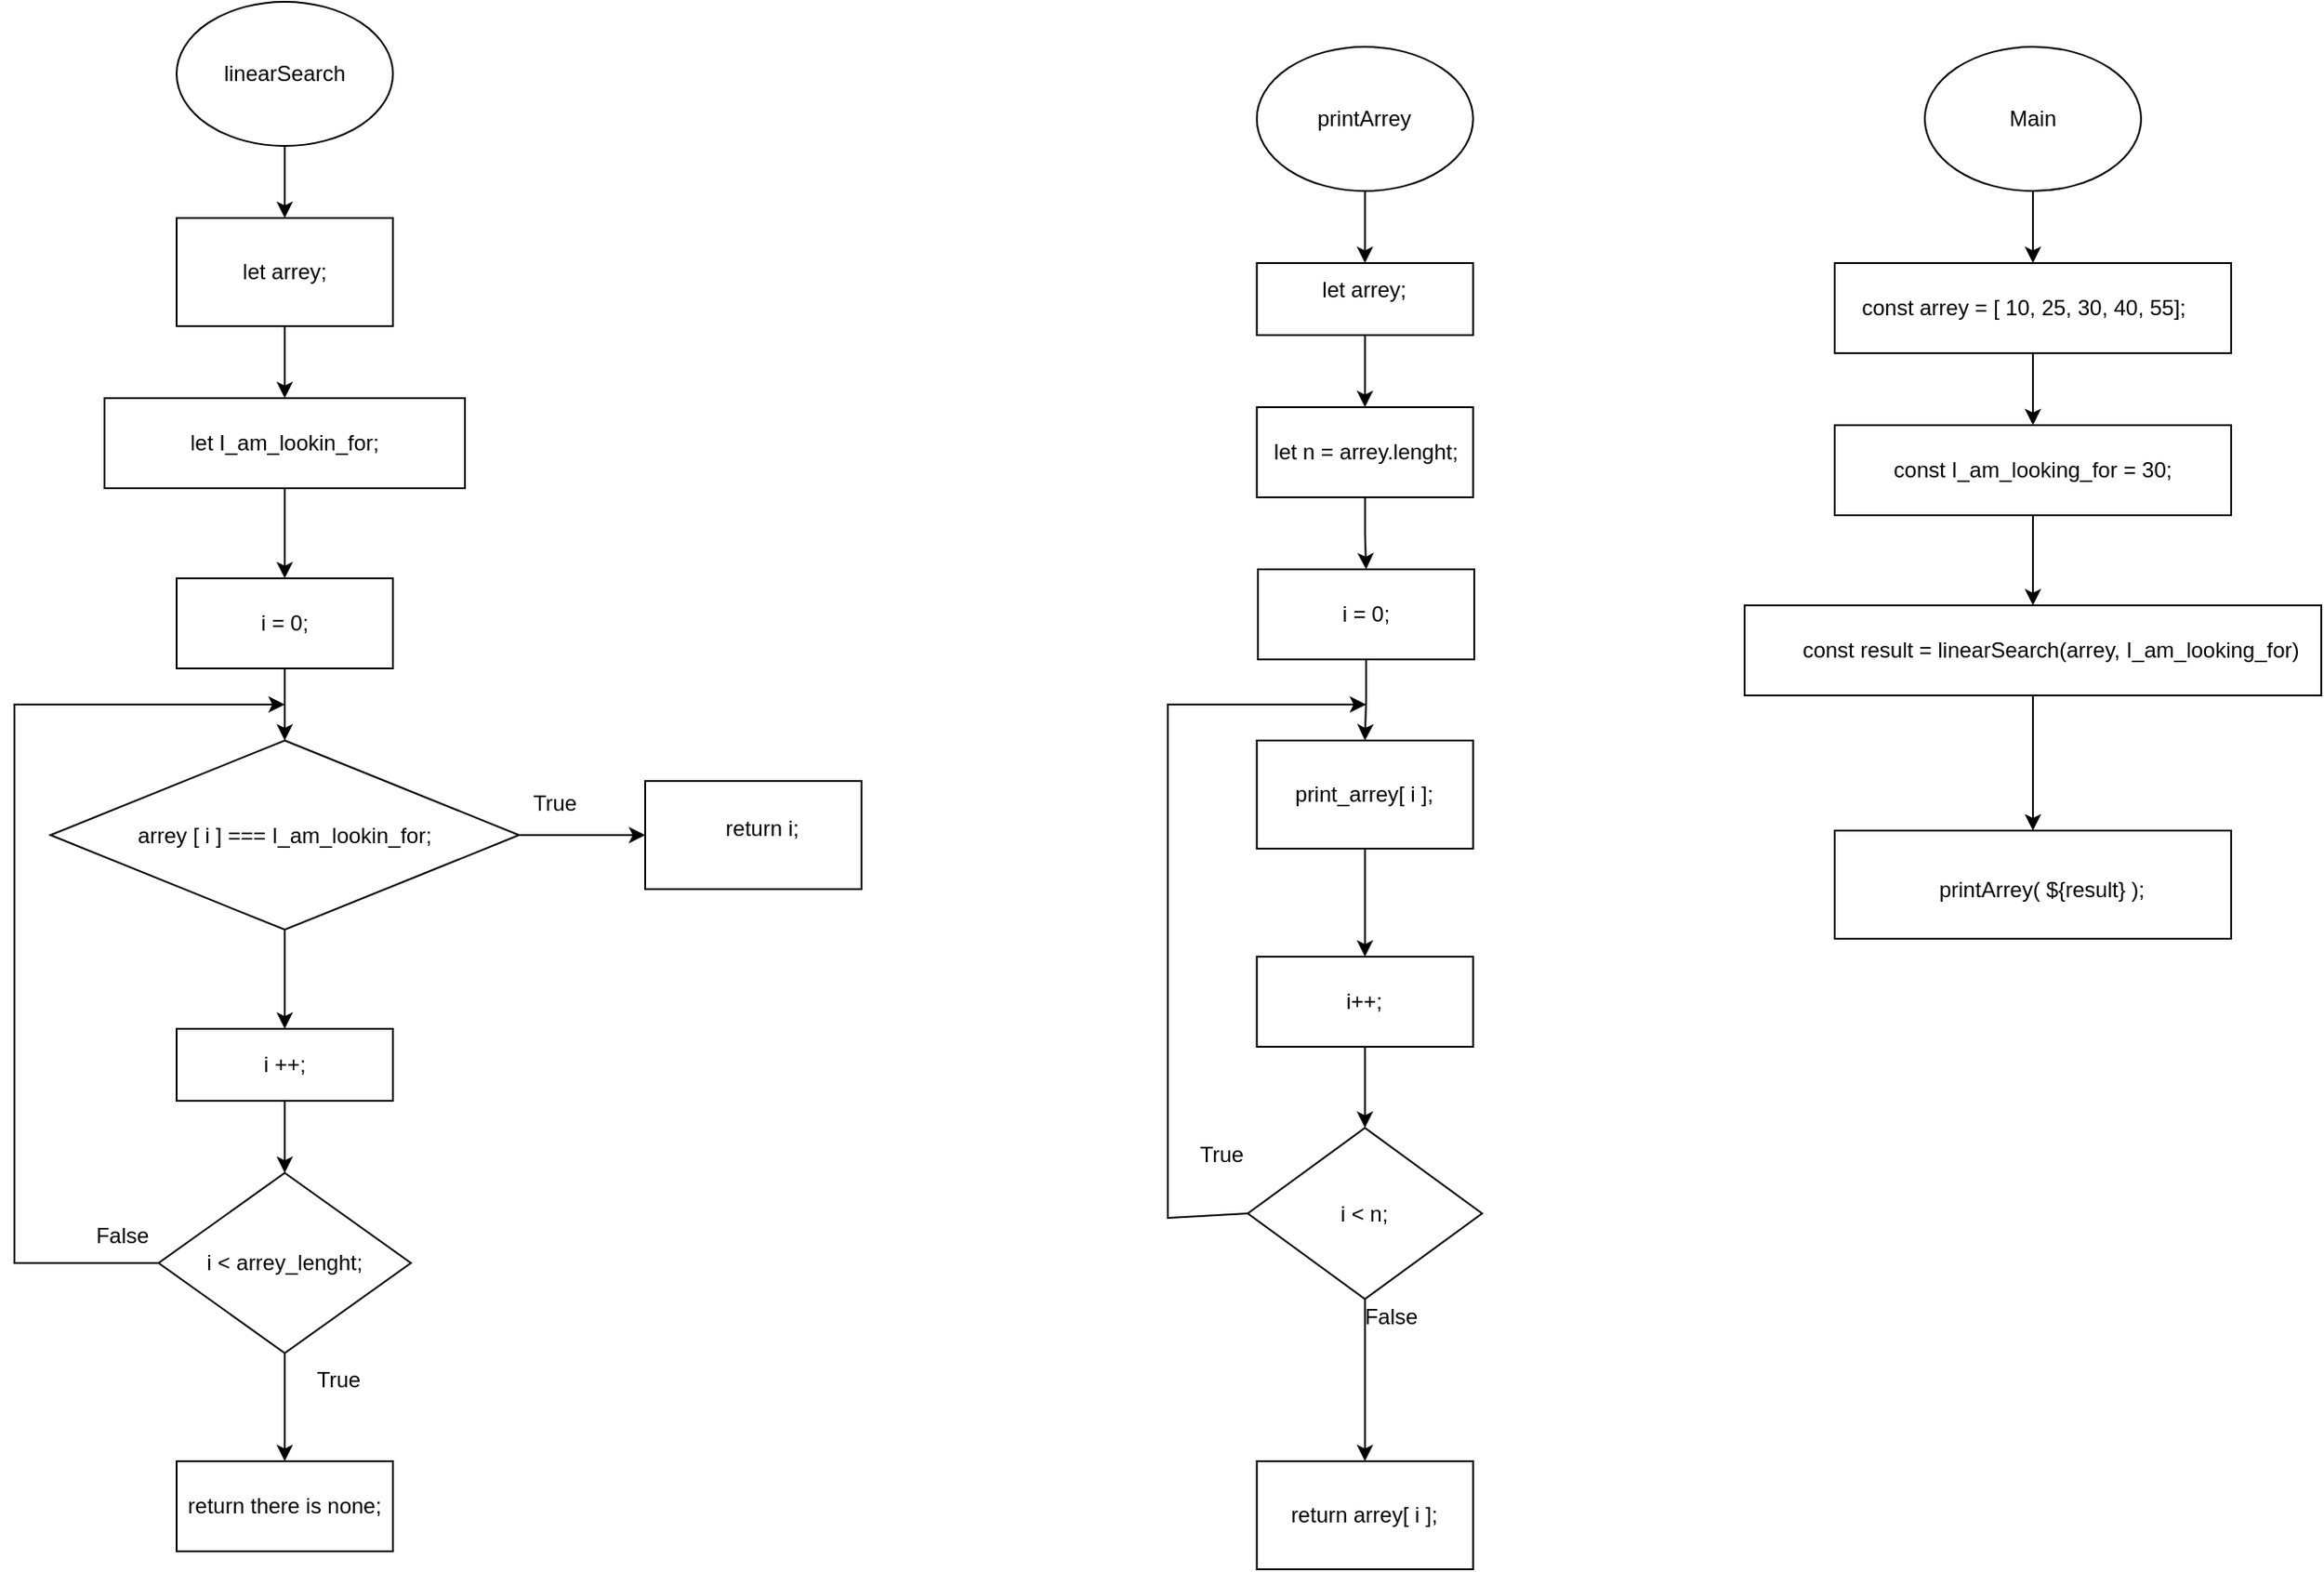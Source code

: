 <mxfile version="24.7.17" pages="3">
  <diagram name="Linear_search" id="tRGjx0zP0mJTRucIkM3l">
    <mxGraphModel dx="1687" dy="993" grid="1" gridSize="10" guides="1" tooltips="1" connect="1" arrows="1" fold="1" page="1" pageScale="1" pageWidth="16000" pageHeight="22000" math="0" shadow="0">
      <root>
        <mxCell id="0" />
        <mxCell id="1" parent="0" />
        <mxCell id="0EGOPJfjjJfU0e7zZBw7-1" value="" style="edgeStyle=orthogonalEdgeStyle;rounded=0;orthogonalLoop=1;jettySize=auto;html=1;" edge="1" parent="1" source="0EGOPJfjjJfU0e7zZBw7-2" target="0EGOPJfjjJfU0e7zZBw7-5">
          <mxGeometry relative="1" as="geometry" />
        </mxCell>
        <mxCell id="0EGOPJfjjJfU0e7zZBw7-2" value="" style="ellipse;whiteSpace=wrap;html=1;" vertex="1" parent="1">
          <mxGeometry x="360" y="170" width="120" height="80" as="geometry" />
        </mxCell>
        <mxCell id="0EGOPJfjjJfU0e7zZBw7-3" value="linearSearch" style="text;html=1;align=center;verticalAlign=middle;whiteSpace=wrap;rounded=0;" vertex="1" parent="1">
          <mxGeometry x="390" y="195" width="60" height="30" as="geometry" />
        </mxCell>
        <mxCell id="0EGOPJfjjJfU0e7zZBw7-4" value="" style="edgeStyle=orthogonalEdgeStyle;rounded=0;orthogonalLoop=1;jettySize=auto;html=1;" edge="1" parent="1" source="0EGOPJfjjJfU0e7zZBw7-5" target="0EGOPJfjjJfU0e7zZBw7-7">
          <mxGeometry relative="1" as="geometry" />
        </mxCell>
        <mxCell id="0EGOPJfjjJfU0e7zZBw7-5" value="" style="whiteSpace=wrap;html=1;" vertex="1" parent="1">
          <mxGeometry x="360" y="290" width="120" height="60" as="geometry" />
        </mxCell>
        <mxCell id="0EGOPJfjjJfU0e7zZBw7-6" value="" style="edgeStyle=orthogonalEdgeStyle;rounded=0;orthogonalLoop=1;jettySize=auto;html=1;" edge="1" parent="1" source="0EGOPJfjjJfU0e7zZBw7-7" target="0EGOPJfjjJfU0e7zZBw7-9">
          <mxGeometry relative="1" as="geometry" />
        </mxCell>
        <mxCell id="0EGOPJfjjJfU0e7zZBw7-7" value="" style="whiteSpace=wrap;html=1;" vertex="1" parent="1">
          <mxGeometry x="320" y="390" width="200" height="50" as="geometry" />
        </mxCell>
        <mxCell id="0EGOPJfjjJfU0e7zZBw7-8" value="" style="edgeStyle=orthogonalEdgeStyle;rounded=0;orthogonalLoop=1;jettySize=auto;html=1;" edge="1" parent="1" source="0EGOPJfjjJfU0e7zZBw7-9" target="0EGOPJfjjJfU0e7zZBw7-15">
          <mxGeometry relative="1" as="geometry" />
        </mxCell>
        <mxCell id="0EGOPJfjjJfU0e7zZBw7-9" value="" style="whiteSpace=wrap;html=1;" vertex="1" parent="1">
          <mxGeometry x="360" y="490" width="120" height="50" as="geometry" />
        </mxCell>
        <mxCell id="0EGOPJfjjJfU0e7zZBw7-10" value="let arrey;" style="text;html=1;align=center;verticalAlign=middle;whiteSpace=wrap;rounded=0;" vertex="1" parent="1">
          <mxGeometry x="390" y="305" width="60" height="30" as="geometry" />
        </mxCell>
        <mxCell id="0EGOPJfjjJfU0e7zZBw7-11" value="let I_am_lookin_for;" style="text;html=1;align=center;verticalAlign=middle;whiteSpace=wrap;rounded=0;" vertex="1" parent="1">
          <mxGeometry x="340" y="400" width="160" height="30" as="geometry" />
        </mxCell>
        <mxCell id="0EGOPJfjjJfU0e7zZBw7-12" value="i = 0;" style="text;html=1;align=center;verticalAlign=middle;whiteSpace=wrap;rounded=0;" vertex="1" parent="1">
          <mxGeometry x="390" y="500" width="60" height="30" as="geometry" />
        </mxCell>
        <mxCell id="0EGOPJfjjJfU0e7zZBw7-13" value="" style="edgeStyle=orthogonalEdgeStyle;rounded=0;orthogonalLoop=1;jettySize=auto;html=1;" edge="1" parent="1" source="0EGOPJfjjJfU0e7zZBw7-15" target="0EGOPJfjjJfU0e7zZBw7-17">
          <mxGeometry relative="1" as="geometry" />
        </mxCell>
        <mxCell id="0EGOPJfjjJfU0e7zZBw7-14" value="" style="edgeStyle=orthogonalEdgeStyle;rounded=0;orthogonalLoop=1;jettySize=auto;html=1;" edge="1" parent="1" source="0EGOPJfjjJfU0e7zZBw7-15" target="0EGOPJfjjJfU0e7zZBw7-21">
          <mxGeometry relative="1" as="geometry" />
        </mxCell>
        <mxCell id="0EGOPJfjjJfU0e7zZBw7-15" value="" style="rhombus;whiteSpace=wrap;html=1;" vertex="1" parent="1">
          <mxGeometry x="290" y="580" width="260" height="105" as="geometry" />
        </mxCell>
        <mxCell id="0EGOPJfjjJfU0e7zZBw7-16" value="arrey [ i ] === I_am_lookin_for;" style="text;html=1;align=center;verticalAlign=middle;whiteSpace=wrap;rounded=0;" vertex="1" parent="1">
          <mxGeometry x="325" y="617.5" width="190" height="30" as="geometry" />
        </mxCell>
        <mxCell id="0EGOPJfjjJfU0e7zZBw7-17" value="" style="whiteSpace=wrap;html=1;" vertex="1" parent="1">
          <mxGeometry x="620" y="602.5" width="120" height="60" as="geometry" />
        </mxCell>
        <mxCell id="0EGOPJfjjJfU0e7zZBw7-18" value="True" style="text;html=1;align=center;verticalAlign=middle;whiteSpace=wrap;rounded=0;" vertex="1" parent="1">
          <mxGeometry x="540" y="600" width="60" height="30" as="geometry" />
        </mxCell>
        <mxCell id="0EGOPJfjjJfU0e7zZBw7-19" value="return i;" style="text;html=1;align=center;verticalAlign=middle;whiteSpace=wrap;rounded=0;" vertex="1" parent="1">
          <mxGeometry x="640" y="610" width="90" height="37.5" as="geometry" />
        </mxCell>
        <mxCell id="0EGOPJfjjJfU0e7zZBw7-20" value="" style="edgeStyle=orthogonalEdgeStyle;rounded=0;orthogonalLoop=1;jettySize=auto;html=1;" edge="1" parent="1" source="0EGOPJfjjJfU0e7zZBw7-21" target="0EGOPJfjjJfU0e7zZBw7-24">
          <mxGeometry relative="1" as="geometry" />
        </mxCell>
        <mxCell id="0EGOPJfjjJfU0e7zZBw7-21" value="" style="whiteSpace=wrap;html=1;" vertex="1" parent="1">
          <mxGeometry x="360" y="740" width="120" height="40" as="geometry" />
        </mxCell>
        <mxCell id="0EGOPJfjjJfU0e7zZBw7-22" value="i ++;" style="text;html=1;align=center;verticalAlign=middle;whiteSpace=wrap;rounded=0;" vertex="1" parent="1">
          <mxGeometry x="390" y="745" width="60" height="30" as="geometry" />
        </mxCell>
        <mxCell id="0EGOPJfjjJfU0e7zZBw7-23" value="" style="edgeStyle=orthogonalEdgeStyle;rounded=0;orthogonalLoop=1;jettySize=auto;html=1;" edge="1" parent="1" source="0EGOPJfjjJfU0e7zZBw7-24" target="0EGOPJfjjJfU0e7zZBw7-28">
          <mxGeometry relative="1" as="geometry" />
        </mxCell>
        <mxCell id="0EGOPJfjjJfU0e7zZBw7-24" value="" style="rhombus;whiteSpace=wrap;html=1;" vertex="1" parent="1">
          <mxGeometry x="350" y="820" width="140" height="100" as="geometry" />
        </mxCell>
        <mxCell id="0EGOPJfjjJfU0e7zZBw7-25" value="i &amp;lt; arrey_lenght;" style="text;html=1;align=center;verticalAlign=middle;whiteSpace=wrap;rounded=0;" vertex="1" parent="1">
          <mxGeometry x="365" y="855" width="110" height="30" as="geometry" />
        </mxCell>
        <mxCell id="0EGOPJfjjJfU0e7zZBw7-26" value="" style="endArrow=classic;html=1;rounded=0;exitX=0;exitY=0.5;exitDx=0;exitDy=0;" edge="1" parent="1" source="0EGOPJfjjJfU0e7zZBw7-24">
          <mxGeometry width="50" height="50" relative="1" as="geometry">
            <mxPoint x="420" y="660" as="sourcePoint" />
            <mxPoint x="420" y="560" as="targetPoint" />
            <Array as="points">
              <mxPoint x="270" y="870" />
              <mxPoint x="270" y="560" />
            </Array>
          </mxGeometry>
        </mxCell>
        <mxCell id="0EGOPJfjjJfU0e7zZBw7-27" value="False" style="text;html=1;align=center;verticalAlign=middle;whiteSpace=wrap;rounded=0;" vertex="1" parent="1">
          <mxGeometry x="300" y="840" width="60" height="30" as="geometry" />
        </mxCell>
        <mxCell id="0EGOPJfjjJfU0e7zZBw7-28" value="" style="whiteSpace=wrap;html=1;" vertex="1" parent="1">
          <mxGeometry x="360" y="980" width="120" height="50" as="geometry" />
        </mxCell>
        <mxCell id="0EGOPJfjjJfU0e7zZBw7-29" value="True" style="text;html=1;align=center;verticalAlign=middle;whiteSpace=wrap;rounded=0;" vertex="1" parent="1">
          <mxGeometry x="420" y="920" width="60" height="30" as="geometry" />
        </mxCell>
        <mxCell id="0EGOPJfjjJfU0e7zZBw7-30" value="return there is none;" style="text;html=1;align=center;verticalAlign=middle;whiteSpace=wrap;rounded=0;" vertex="1" parent="1">
          <mxGeometry x="365" y="990" width="110" height="30" as="geometry" />
        </mxCell>
        <mxCell id="0EGOPJfjjJfU0e7zZBw7-31" value="" style="edgeStyle=orthogonalEdgeStyle;rounded=0;orthogonalLoop=1;jettySize=auto;html=1;" edge="1" parent="1" source="0EGOPJfjjJfU0e7zZBw7-32" target="0EGOPJfjjJfU0e7zZBw7-35">
          <mxGeometry relative="1" as="geometry" />
        </mxCell>
        <mxCell id="0EGOPJfjjJfU0e7zZBw7-32" value="" style="ellipse;whiteSpace=wrap;html=1;" vertex="1" parent="1">
          <mxGeometry x="1330" y="195" width="120" height="80" as="geometry" />
        </mxCell>
        <mxCell id="0EGOPJfjjJfU0e7zZBw7-33" value="Main" style="text;html=1;align=center;verticalAlign=middle;whiteSpace=wrap;rounded=0;" vertex="1" parent="1">
          <mxGeometry x="1360" y="220" width="60" height="30" as="geometry" />
        </mxCell>
        <mxCell id="0EGOPJfjjJfU0e7zZBw7-34" value="" style="edgeStyle=orthogonalEdgeStyle;rounded=0;orthogonalLoop=1;jettySize=auto;html=1;" edge="1" parent="1" source="0EGOPJfjjJfU0e7zZBw7-35" target="0EGOPJfjjJfU0e7zZBw7-37">
          <mxGeometry relative="1" as="geometry" />
        </mxCell>
        <mxCell id="0EGOPJfjjJfU0e7zZBw7-35" value="" style="whiteSpace=wrap;html=1;" vertex="1" parent="1">
          <mxGeometry x="1280" y="315" width="220" height="50" as="geometry" />
        </mxCell>
        <mxCell id="0EGOPJfjjJfU0e7zZBw7-36" value="" style="edgeStyle=orthogonalEdgeStyle;rounded=0;orthogonalLoop=1;jettySize=auto;html=1;" edge="1" parent="1" source="0EGOPJfjjJfU0e7zZBw7-37" target="0EGOPJfjjJfU0e7zZBw7-41">
          <mxGeometry relative="1" as="geometry" />
        </mxCell>
        <mxCell id="0EGOPJfjjJfU0e7zZBw7-37" value="" style="whiteSpace=wrap;html=1;" vertex="1" parent="1">
          <mxGeometry x="1280" y="405" width="220" height="50" as="geometry" />
        </mxCell>
        <mxCell id="0EGOPJfjjJfU0e7zZBw7-38" value="const arrey = [ 10, 25, 30, 40, 55];" style="text;html=1;align=center;verticalAlign=middle;whiteSpace=wrap;rounded=0;" vertex="1" parent="1">
          <mxGeometry x="1290" y="325" width="190" height="30" as="geometry" />
        </mxCell>
        <mxCell id="0EGOPJfjjJfU0e7zZBw7-39" value="const I_am_looking_for = 30;" style="text;html=1;align=center;verticalAlign=middle;whiteSpace=wrap;rounded=0;" vertex="1" parent="1">
          <mxGeometry x="1300" y="415" width="180" height="30" as="geometry" />
        </mxCell>
        <mxCell id="0EGOPJfjjJfU0e7zZBw7-40" value="" style="edgeStyle=orthogonalEdgeStyle;rounded=0;orthogonalLoop=1;jettySize=auto;html=1;" edge="1" parent="1" source="0EGOPJfjjJfU0e7zZBw7-41" target="0EGOPJfjjJfU0e7zZBw7-65">
          <mxGeometry relative="1" as="geometry" />
        </mxCell>
        <mxCell id="0EGOPJfjjJfU0e7zZBw7-41" value="" style="whiteSpace=wrap;html=1;" vertex="1" parent="1">
          <mxGeometry x="1230" y="505" width="320" height="50" as="geometry" />
        </mxCell>
        <mxCell id="0EGOPJfjjJfU0e7zZBw7-42" value="const result = linearSearch(arrey, I_am_looking_for)" style="text;html=1;align=center;verticalAlign=middle;whiteSpace=wrap;rounded=0;" vertex="1" parent="1">
          <mxGeometry x="1250" y="515" width="300" height="30" as="geometry" />
        </mxCell>
        <mxCell id="0EGOPJfjjJfU0e7zZBw7-43" style="edgeStyle=orthogonalEdgeStyle;rounded=0;orthogonalLoop=1;jettySize=auto;html=1;exitX=0.5;exitY=1;exitDx=0;exitDy=0;" edge="1" parent="1" source="0EGOPJfjjJfU0e7zZBw7-44" target="0EGOPJfjjJfU0e7zZBw7-46">
          <mxGeometry relative="1" as="geometry" />
        </mxCell>
        <mxCell id="0EGOPJfjjJfU0e7zZBw7-44" value="print_arrey[ i ];" style="whiteSpace=wrap;html=1;" vertex="1" parent="1">
          <mxGeometry x="959.36" y="580" width="120" height="60" as="geometry" />
        </mxCell>
        <mxCell id="0EGOPJfjjJfU0e7zZBw7-45" value="" style="edgeStyle=orthogonalEdgeStyle;rounded=0;orthogonalLoop=1;jettySize=auto;html=1;" edge="1" parent="1" source="0EGOPJfjjJfU0e7zZBw7-46" target="0EGOPJfjjJfU0e7zZBw7-48">
          <mxGeometry relative="1" as="geometry" />
        </mxCell>
        <mxCell id="0EGOPJfjjJfU0e7zZBw7-46" value="i++;" style="whiteSpace=wrap;html=1;" vertex="1" parent="1">
          <mxGeometry x="959.36" y="700" width="120" height="50" as="geometry" />
        </mxCell>
        <mxCell id="0EGOPJfjjJfU0e7zZBw7-47" value="" style="edgeStyle=orthogonalEdgeStyle;rounded=0;orthogonalLoop=1;jettySize=auto;html=1;" edge="1" parent="1" source="0EGOPJfjjJfU0e7zZBw7-48" target="0EGOPJfjjJfU0e7zZBw7-49">
          <mxGeometry relative="1" as="geometry" />
        </mxCell>
        <mxCell id="0EGOPJfjjJfU0e7zZBw7-48" value="i &amp;lt; n;" style="rhombus;whiteSpace=wrap;html=1;" vertex="1" parent="1">
          <mxGeometry x="954.36" y="795" width="130" height="95" as="geometry" />
        </mxCell>
        <mxCell id="0EGOPJfjjJfU0e7zZBw7-49" value="return arrey[ i ];" style="whiteSpace=wrap;html=1;" vertex="1" parent="1">
          <mxGeometry x="959.36" y="980" width="120" height="60" as="geometry" />
        </mxCell>
        <mxCell id="0EGOPJfjjJfU0e7zZBw7-50" value="False" style="text;html=1;align=center;verticalAlign=middle;whiteSpace=wrap;rounded=0;" vertex="1" parent="1">
          <mxGeometry x="1004.36" y="885" width="60" height="30" as="geometry" />
        </mxCell>
        <mxCell id="0EGOPJfjjJfU0e7zZBw7-51" value="" style="endArrow=classic;html=1;rounded=0;exitX=0;exitY=0.5;exitDx=0;exitDy=0;" edge="1" parent="1" source="0EGOPJfjjJfU0e7zZBw7-48">
          <mxGeometry width="50" height="50" relative="1" as="geometry">
            <mxPoint x="1170" y="830" as="sourcePoint" />
            <mxPoint x="1020" y="560" as="targetPoint" />
            <Array as="points">
              <mxPoint x="910" y="845" />
              <mxPoint x="910" y="560" />
            </Array>
          </mxGeometry>
        </mxCell>
        <mxCell id="0EGOPJfjjJfU0e7zZBw7-52" value="True" style="text;html=1;align=center;verticalAlign=middle;whiteSpace=wrap;rounded=0;" vertex="1" parent="1">
          <mxGeometry x="910" y="795" width="60" height="30" as="geometry" />
        </mxCell>
        <mxCell id="0EGOPJfjjJfU0e7zZBw7-53" value="" style="edgeStyle=orthogonalEdgeStyle;rounded=0;orthogonalLoop=1;jettySize=auto;html=1;" edge="1" parent="1" source="0EGOPJfjjJfU0e7zZBw7-54" target="0EGOPJfjjJfU0e7zZBw7-57">
          <mxGeometry relative="1" as="geometry" />
        </mxCell>
        <mxCell id="0EGOPJfjjJfU0e7zZBw7-54" value="" style="ellipse;whiteSpace=wrap;html=1;" vertex="1" parent="1">
          <mxGeometry x="959.36" y="195" width="120" height="80" as="geometry" />
        </mxCell>
        <mxCell id="0EGOPJfjjJfU0e7zZBw7-55" value="printArrey" style="text;html=1;align=center;verticalAlign=middle;whiteSpace=wrap;rounded=0;" vertex="1" parent="1">
          <mxGeometry x="989.36" y="220" width="60" height="30" as="geometry" />
        </mxCell>
        <mxCell id="0EGOPJfjjJfU0e7zZBw7-56" value="" style="edgeStyle=orthogonalEdgeStyle;rounded=0;orthogonalLoop=1;jettySize=auto;html=1;" edge="1" parent="1" source="0EGOPJfjjJfU0e7zZBw7-57" target="0EGOPJfjjJfU0e7zZBw7-59">
          <mxGeometry relative="1" as="geometry" />
        </mxCell>
        <mxCell id="0EGOPJfjjJfU0e7zZBw7-57" value="" style="whiteSpace=wrap;html=1;" vertex="1" parent="1">
          <mxGeometry x="959.36" y="315" width="120" height="40" as="geometry" />
        </mxCell>
        <mxCell id="0EGOPJfjjJfU0e7zZBw7-58" value="" style="edgeStyle=orthogonalEdgeStyle;rounded=0;orthogonalLoop=1;jettySize=auto;html=1;" edge="1" parent="1" source="0EGOPJfjjJfU0e7zZBw7-59" target="0EGOPJfjjJfU0e7zZBw7-63">
          <mxGeometry relative="1" as="geometry" />
        </mxCell>
        <mxCell id="0EGOPJfjjJfU0e7zZBw7-59" value="" style="whiteSpace=wrap;html=1;" vertex="1" parent="1">
          <mxGeometry x="959.36" y="395" width="120" height="50" as="geometry" />
        </mxCell>
        <mxCell id="0EGOPJfjjJfU0e7zZBw7-60" value="let arrey;" style="text;html=1;align=center;verticalAlign=middle;whiteSpace=wrap;rounded=0;" vertex="1" parent="1">
          <mxGeometry x="964.36" y="315" width="110" height="30" as="geometry" />
        </mxCell>
        <mxCell id="0EGOPJfjjJfU0e7zZBw7-61" value="let n = arrey.lenght;" style="text;html=1;align=center;verticalAlign=middle;whiteSpace=wrap;rounded=0;" vertex="1" parent="1">
          <mxGeometry x="965" y="405" width="110" height="30" as="geometry" />
        </mxCell>
        <mxCell id="0EGOPJfjjJfU0e7zZBw7-62" style="edgeStyle=orthogonalEdgeStyle;rounded=0;orthogonalLoop=1;jettySize=auto;html=1;exitX=0.5;exitY=1;exitDx=0;exitDy=0;entryX=0.5;entryY=0;entryDx=0;entryDy=0;" edge="1" parent="1" source="0EGOPJfjjJfU0e7zZBw7-63" target="0EGOPJfjjJfU0e7zZBw7-44">
          <mxGeometry relative="1" as="geometry" />
        </mxCell>
        <mxCell id="0EGOPJfjjJfU0e7zZBw7-63" value="" style="whiteSpace=wrap;html=1;" vertex="1" parent="1">
          <mxGeometry x="960" y="485" width="120" height="50" as="geometry" />
        </mxCell>
        <mxCell id="0EGOPJfjjJfU0e7zZBw7-64" value="i = 0;" style="text;html=1;align=center;verticalAlign=middle;whiteSpace=wrap;rounded=0;" vertex="1" parent="1">
          <mxGeometry x="990" y="495" width="60" height="30" as="geometry" />
        </mxCell>
        <mxCell id="0EGOPJfjjJfU0e7zZBw7-65" value="" style="whiteSpace=wrap;html=1;" vertex="1" parent="1">
          <mxGeometry x="1280" y="630" width="220" height="60" as="geometry" />
        </mxCell>
        <mxCell id="0EGOPJfjjJfU0e7zZBw7-66" value="printArrey( ${result} );" style="text;html=1;align=center;verticalAlign=middle;whiteSpace=wrap;rounded=0;" vertex="1" parent="1">
          <mxGeometry x="1320" y="647.5" width="150" height="30" as="geometry" />
        </mxCell>
      </root>
    </mxGraphModel>
  </diagram>
  <diagram id="2VjXT8aTi1J_g6_Rra8J" name="Binary_search">
    <mxGraphModel dx="1434" dy="844" grid="1" gridSize="10" guides="1" tooltips="1" connect="1" arrows="1" fold="1" page="1" pageScale="1" pageWidth="16000" pageHeight="22000" math="0" shadow="0">
      <root>
        <mxCell id="0" />
        <mxCell id="1" parent="0" />
        <mxCell id="4-dLALDCPKtKiLhok-03-1" value="" style="edgeStyle=orthogonalEdgeStyle;rounded=0;orthogonalLoop=1;jettySize=auto;html=1;" edge="1" parent="1" source="4-dLALDCPKtKiLhok-03-2" target="4-dLALDCPKtKiLhok-03-5">
          <mxGeometry relative="1" as="geometry" />
        </mxCell>
        <mxCell id="4-dLALDCPKtKiLhok-03-2" value="" style="ellipse;whiteSpace=wrap;html=1;" vertex="1" parent="1">
          <mxGeometry x="310" y="140" width="120" height="80" as="geometry" />
        </mxCell>
        <mxCell id="4-dLALDCPKtKiLhok-03-3" value="binarySearch" style="text;html=1;align=center;verticalAlign=middle;whiteSpace=wrap;rounded=0;" vertex="1" parent="1">
          <mxGeometry x="340" y="165" width="60" height="30" as="geometry" />
        </mxCell>
        <mxCell id="4-dLALDCPKtKiLhok-03-4" value="" style="edgeStyle=orthogonalEdgeStyle;rounded=0;orthogonalLoop=1;jettySize=auto;html=1;" edge="1" parent="1" source="4-dLALDCPKtKiLhok-03-5" target="4-dLALDCPKtKiLhok-03-7">
          <mxGeometry relative="1" as="geometry" />
        </mxCell>
        <mxCell id="4-dLALDCPKtKiLhok-03-5" value="" style="whiteSpace=wrap;html=1;" vertex="1" parent="1">
          <mxGeometry x="310" y="250" width="120" height="30" as="geometry" />
        </mxCell>
        <mxCell id="4-dLALDCPKtKiLhok-03-6" value="" style="edgeStyle=orthogonalEdgeStyle;rounded=0;orthogonalLoop=1;jettySize=auto;html=1;" edge="1" parent="1" source="4-dLALDCPKtKiLhok-03-7" target="4-dLALDCPKtKiLhok-03-9">
          <mxGeometry relative="1" as="geometry" />
        </mxCell>
        <mxCell id="4-dLALDCPKtKiLhok-03-7" value="" style="whiteSpace=wrap;html=1;" vertex="1" parent="1">
          <mxGeometry x="300" y="310" width="140" height="50" as="geometry" />
        </mxCell>
        <mxCell id="4-dLALDCPKtKiLhok-03-8" value="" style="edgeStyle=orthogonalEdgeStyle;rounded=0;orthogonalLoop=1;jettySize=auto;html=1;" edge="1" parent="1" source="4-dLALDCPKtKiLhok-03-9" target="4-dLALDCPKtKiLhok-03-14">
          <mxGeometry relative="1" as="geometry" />
        </mxCell>
        <mxCell id="4-dLALDCPKtKiLhok-03-9" value="" style="whiteSpace=wrap;html=1;" vertex="1" parent="1">
          <mxGeometry x="310" y="390" width="120" height="50" as="geometry" />
        </mxCell>
        <mxCell id="4-dLALDCPKtKiLhok-03-10" value="let arrey;" style="text;html=1;align=center;verticalAlign=middle;whiteSpace=wrap;rounded=0;" vertex="1" parent="1">
          <mxGeometry x="340" y="250" width="60" height="30" as="geometry" />
        </mxCell>
        <mxCell id="4-dLALDCPKtKiLhok-03-11" value="let I_am_lookin_for;" style="text;html=1;align=center;verticalAlign=middle;whiteSpace=wrap;rounded=0;" vertex="1" parent="1">
          <mxGeometry x="290" y="320" width="160" height="30" as="geometry" />
        </mxCell>
        <mxCell id="4-dLALDCPKtKiLhok-03-12" value="let left = 0;" style="text;html=1;align=center;verticalAlign=middle;whiteSpace=wrap;rounded=0;" vertex="1" parent="1">
          <mxGeometry x="340" y="400" width="60" height="30" as="geometry" />
        </mxCell>
        <mxCell id="4-dLALDCPKtKiLhok-03-13" value="" style="edgeStyle=orthogonalEdgeStyle;rounded=0;orthogonalLoop=1;jettySize=auto;html=1;" edge="1" parent="1" source="4-dLALDCPKtKiLhok-03-14" target="4-dLALDCPKtKiLhok-03-17">
          <mxGeometry relative="1" as="geometry" />
        </mxCell>
        <mxCell id="4-dLALDCPKtKiLhok-03-14" value="" style="whiteSpace=wrap;html=1;" vertex="1" parent="1">
          <mxGeometry x="280" y="470" width="180" height="40" as="geometry" />
        </mxCell>
        <mxCell id="4-dLALDCPKtKiLhok-03-15" value="let right = arrey.lenght - 1;" style="text;html=1;align=center;verticalAlign=middle;whiteSpace=wrap;rounded=0;" vertex="1" parent="1">
          <mxGeometry x="285" y="475" width="170" height="30" as="geometry" />
        </mxCell>
        <mxCell id="4-dLALDCPKtKiLhok-03-16" value="" style="edgeStyle=orthogonalEdgeStyle;rounded=0;orthogonalLoop=1;jettySize=auto;html=1;" edge="1" parent="1" source="4-dLALDCPKtKiLhok-03-17" target="4-dLALDCPKtKiLhok-03-20">
          <mxGeometry relative="1" as="geometry" />
        </mxCell>
        <mxCell id="4-dLALDCPKtKiLhok-03-17" value="" style="rhombus;whiteSpace=wrap;html=1;" vertex="1" parent="1">
          <mxGeometry x="290" y="540" width="160" height="90" as="geometry" />
        </mxCell>
        <mxCell id="4-dLALDCPKtKiLhok-03-18" value="left &amp;lt;= right;" style="text;html=1;align=center;verticalAlign=middle;whiteSpace=wrap;rounded=0;" vertex="1" parent="1">
          <mxGeometry x="315" y="570" width="110" height="30" as="geometry" />
        </mxCell>
        <mxCell id="4-dLALDCPKtKiLhok-03-19" value="" style="edgeStyle=orthogonalEdgeStyle;rounded=0;orthogonalLoop=1;jettySize=auto;html=1;" edge="1" parent="1" source="4-dLALDCPKtKiLhok-03-20" target="4-dLALDCPKtKiLhok-03-24">
          <mxGeometry relative="1" as="geometry" />
        </mxCell>
        <mxCell id="4-dLALDCPKtKiLhok-03-20" value="" style="whiteSpace=wrap;html=1;" vertex="1" parent="1">
          <mxGeometry x="270" y="660" width="200" height="50" as="geometry" />
        </mxCell>
        <mxCell id="4-dLALDCPKtKiLhok-03-21" value="let middle = (left + right ) &amp;gt;&amp;gt; 1;" style="text;html=1;align=center;verticalAlign=middle;whiteSpace=wrap;rounded=0;" vertex="1" parent="1">
          <mxGeometry x="285" y="670" width="170" height="30" as="geometry" />
        </mxCell>
        <mxCell id="4-dLALDCPKtKiLhok-03-22" value="" style="edgeStyle=orthogonalEdgeStyle;rounded=0;orthogonalLoop=1;jettySize=auto;html=1;" edge="1" parent="1" source="4-dLALDCPKtKiLhok-03-24" target="4-dLALDCPKtKiLhok-03-26">
          <mxGeometry relative="1" as="geometry" />
        </mxCell>
        <mxCell id="4-dLALDCPKtKiLhok-03-23" value="" style="edgeStyle=orthogonalEdgeStyle;rounded=0;orthogonalLoop=1;jettySize=auto;html=1;" edge="1" parent="1" source="4-dLALDCPKtKiLhok-03-24" target="4-dLALDCPKtKiLhok-03-31">
          <mxGeometry relative="1" as="geometry" />
        </mxCell>
        <mxCell id="4-dLALDCPKtKiLhok-03-24" value="" style="rhombus;whiteSpace=wrap;html=1;" vertex="1" parent="1">
          <mxGeometry x="230" y="750" width="280" height="105" as="geometry" />
        </mxCell>
        <mxCell id="4-dLALDCPKtKiLhok-03-25" value="arrey[middle] == I_am_looking_for" style="text;html=1;align=center;verticalAlign=middle;whiteSpace=wrap;rounded=0;" vertex="1" parent="1">
          <mxGeometry x="260" y="790" width="210" height="30" as="geometry" />
        </mxCell>
        <mxCell id="4-dLALDCPKtKiLhok-03-26" value="" style="whiteSpace=wrap;html=1;" vertex="1" parent="1">
          <mxGeometry x="580" y="772.5" width="120" height="60" as="geometry" />
        </mxCell>
        <mxCell id="4-dLALDCPKtKiLhok-03-27" value="True" style="text;html=1;align=center;verticalAlign=middle;whiteSpace=wrap;rounded=0;" vertex="1" parent="1">
          <mxGeometry x="500" y="770" width="60" height="30" as="geometry" />
        </mxCell>
        <mxCell id="4-dLALDCPKtKiLhok-03-28" value="return middle;" style="text;html=1;align=center;verticalAlign=middle;whiteSpace=wrap;rounded=0;" vertex="1" parent="1">
          <mxGeometry x="590" y="787.5" width="110" height="30" as="geometry" />
        </mxCell>
        <mxCell id="4-dLALDCPKtKiLhok-03-29" value="" style="edgeStyle=orthogonalEdgeStyle;rounded=0;orthogonalLoop=1;jettySize=auto;html=1;" edge="1" parent="1" source="4-dLALDCPKtKiLhok-03-31" target="4-dLALDCPKtKiLhok-03-34">
          <mxGeometry relative="1" as="geometry" />
        </mxCell>
        <mxCell id="4-dLALDCPKtKiLhok-03-30" value="" style="edgeStyle=orthogonalEdgeStyle;rounded=0;orthogonalLoop=1;jettySize=auto;html=1;" edge="1" parent="1" source="4-dLALDCPKtKiLhok-03-31">
          <mxGeometry relative="1" as="geometry">
            <mxPoint x="370" y="1080" as="targetPoint" />
          </mxGeometry>
        </mxCell>
        <mxCell id="4-dLALDCPKtKiLhok-03-31" value="" style="rhombus;whiteSpace=wrap;html=1;" vertex="1" parent="1">
          <mxGeometry x="230" y="900" width="280" height="127.5" as="geometry" />
        </mxCell>
        <mxCell id="4-dLALDCPKtKiLhok-03-32" value="False" style="text;html=1;align=center;verticalAlign=middle;whiteSpace=wrap;rounded=0;" vertex="1" parent="1">
          <mxGeometry x="370" y="855" width="60" height="30" as="geometry" />
        </mxCell>
        <mxCell id="4-dLALDCPKtKiLhok-03-33" value="arrey[middle] &amp;lt; I_am_looking_for;" style="text;html=1;align=center;verticalAlign=middle;whiteSpace=wrap;rounded=0;" vertex="1" parent="1">
          <mxGeometry x="270" y="948.75" width="200" height="30" as="geometry" />
        </mxCell>
        <mxCell id="4-dLALDCPKtKiLhok-03-34" value="" style="whiteSpace=wrap;html=1;" vertex="1" parent="1">
          <mxGeometry x="590" y="933.75" width="110" height="60" as="geometry" />
        </mxCell>
        <mxCell id="4-dLALDCPKtKiLhok-03-35" value="True" style="text;html=1;align=center;verticalAlign=middle;whiteSpace=wrap;rounded=0;" vertex="1" parent="1">
          <mxGeometry x="510" y="930" width="60" height="30" as="geometry" />
        </mxCell>
        <mxCell id="4-dLALDCPKtKiLhok-03-36" value="left = middle +1;" style="text;html=1;align=center;verticalAlign=middle;whiteSpace=wrap;rounded=0;" vertex="1" parent="1">
          <mxGeometry x="600" y="948.75" width="90" height="30" as="geometry" />
        </mxCell>
        <mxCell id="4-dLALDCPKtKiLhok-03-37" value="" style="rounded=0;whiteSpace=wrap;html=1;" vertex="1" parent="1">
          <mxGeometry x="310" y="1080" width="120" height="60" as="geometry" />
        </mxCell>
        <mxCell id="4-dLALDCPKtKiLhok-03-38" value="right = middle - 1;" style="text;html=1;align=center;verticalAlign=middle;whiteSpace=wrap;rounded=0;" vertex="1" parent="1">
          <mxGeometry x="325" y="1095" width="100" height="30" as="geometry" />
        </mxCell>
        <mxCell id="4-dLALDCPKtKiLhok-03-39" value="" style="endArrow=classic;html=1;rounded=0;exitX=1;exitY=0.5;exitDx=0;exitDy=0;" edge="1" parent="1" source="4-dLALDCPKtKiLhok-03-34">
          <mxGeometry width="50" height="50" relative="1" as="geometry">
            <mxPoint x="580" y="680" as="sourcePoint" />
            <mxPoint x="370" y="530" as="targetPoint" />
            <Array as="points">
              <mxPoint x="740" y="964" />
              <mxPoint x="740" y="530" />
            </Array>
          </mxGeometry>
        </mxCell>
        <mxCell id="4-dLALDCPKtKiLhok-03-40" value="False" style="text;html=1;align=center;verticalAlign=middle;whiteSpace=wrap;rounded=0;" vertex="1" parent="1">
          <mxGeometry x="370" y="1027.5" width="60" height="40" as="geometry" />
        </mxCell>
        <mxCell id="4-dLALDCPKtKiLhok-03-41" value="True" style="text;html=1;align=center;verticalAlign=middle;whiteSpace=wrap;rounded=0;" vertex="1" parent="1">
          <mxGeometry x="370" y="630" width="60" height="30" as="geometry" />
        </mxCell>
        <mxCell id="4-dLALDCPKtKiLhok-03-42" value="" style="rounded=0;whiteSpace=wrap;html=1;" vertex="1" parent="1">
          <mxGeometry x="310" y="1180" width="120" height="60" as="geometry" />
        </mxCell>
        <mxCell id="4-dLALDCPKtKiLhok-03-43" value="" style="endArrow=classic;html=1;rounded=0;exitX=0;exitY=0.5;exitDx=0;exitDy=0;entryX=0;entryY=0.5;entryDx=0;entryDy=0;" edge="1" parent="1" source="4-dLALDCPKtKiLhok-03-17" target="4-dLALDCPKtKiLhok-03-42">
          <mxGeometry width="50" height="50" relative="1" as="geometry">
            <mxPoint x="580" y="1040" as="sourcePoint" />
            <mxPoint x="300" y="1210" as="targetPoint" />
            <Array as="points">
              <mxPoint x="200" y="585" />
              <mxPoint x="200" y="1210" />
            </Array>
          </mxGeometry>
        </mxCell>
        <mxCell id="4-dLALDCPKtKiLhok-03-44" value="return there is none;" style="text;html=1;align=center;verticalAlign=middle;whiteSpace=wrap;rounded=0;" vertex="1" parent="1">
          <mxGeometry x="320" y="1195" width="110" height="30" as="geometry" />
        </mxCell>
        <mxCell id="4-dLALDCPKtKiLhok-03-45" value="" style="endArrow=classic;html=1;rounded=0;exitX=1;exitY=0.5;exitDx=0;exitDy=0;" edge="1" parent="1" source="4-dLALDCPKtKiLhok-03-37">
          <mxGeometry width="50" height="50" relative="1" as="geometry">
            <mxPoint x="180" y="940" as="sourcePoint" />
            <mxPoint x="740" y="970" as="targetPoint" />
            <Array as="points">
              <mxPoint x="740" y="1110" />
            </Array>
          </mxGeometry>
        </mxCell>
        <mxCell id="4-dLALDCPKtKiLhok-03-46" value="False" style="text;html=1;align=center;verticalAlign=middle;whiteSpace=wrap;rounded=0;" vertex="1" parent="1">
          <mxGeometry x="240" y="590" width="60" height="30" as="geometry" />
        </mxCell>
        <mxCell id="4-dLALDCPKtKiLhok-03-47" style="edgeStyle=orthogonalEdgeStyle;rounded=0;orthogonalLoop=1;jettySize=auto;html=1;exitX=0.5;exitY=1;exitDx=0;exitDy=0;" edge="1" parent="1" source="4-dLALDCPKtKiLhok-03-48" target="4-dLALDCPKtKiLhok-03-50">
          <mxGeometry relative="1" as="geometry" />
        </mxCell>
        <mxCell id="4-dLALDCPKtKiLhok-03-48" value="print_arrey[ i ];" style="whiteSpace=wrap;html=1;" vertex="1" parent="1">
          <mxGeometry x="959.36" y="445" width="120" height="60" as="geometry" />
        </mxCell>
        <mxCell id="4-dLALDCPKtKiLhok-03-49" value="" style="edgeStyle=orthogonalEdgeStyle;rounded=0;orthogonalLoop=1;jettySize=auto;html=1;" edge="1" parent="1" source="4-dLALDCPKtKiLhok-03-50" target="4-dLALDCPKtKiLhok-03-52">
          <mxGeometry relative="1" as="geometry" />
        </mxCell>
        <mxCell id="4-dLALDCPKtKiLhok-03-50" value="i++;" style="whiteSpace=wrap;html=1;" vertex="1" parent="1">
          <mxGeometry x="959.36" y="565" width="120" height="50" as="geometry" />
        </mxCell>
        <mxCell id="4-dLALDCPKtKiLhok-03-51" value="" style="edgeStyle=orthogonalEdgeStyle;rounded=0;orthogonalLoop=1;jettySize=auto;html=1;" edge="1" parent="1" source="4-dLALDCPKtKiLhok-03-52" target="4-dLALDCPKtKiLhok-03-53">
          <mxGeometry relative="1" as="geometry" />
        </mxCell>
        <mxCell id="4-dLALDCPKtKiLhok-03-52" value="i &amp;lt; arrey.lenght;" style="rhombus;whiteSpace=wrap;html=1;" vertex="1" parent="1">
          <mxGeometry x="954.36" y="660" width="130" height="95" as="geometry" />
        </mxCell>
        <mxCell id="4-dLALDCPKtKiLhok-03-53" value="return arrey[ i ];" style="whiteSpace=wrap;html=1;" vertex="1" parent="1">
          <mxGeometry x="959.36" y="845" width="120" height="60" as="geometry" />
        </mxCell>
        <mxCell id="4-dLALDCPKtKiLhok-03-54" value="False" style="text;html=1;align=center;verticalAlign=middle;whiteSpace=wrap;rounded=0;" vertex="1" parent="1">
          <mxGeometry x="1014.36" y="750" width="60" height="30" as="geometry" />
        </mxCell>
        <mxCell id="4-dLALDCPKtKiLhok-03-55" value="" style="endArrow=classic;html=1;rounded=0;exitX=0;exitY=0.5;exitDx=0;exitDy=0;" edge="1" parent="1" source="4-dLALDCPKtKiLhok-03-52">
          <mxGeometry width="50" height="50" relative="1" as="geometry">
            <mxPoint x="1170" y="695" as="sourcePoint" />
            <mxPoint x="1020" y="425" as="targetPoint" />
            <Array as="points">
              <mxPoint x="910" y="710" />
              <mxPoint x="910" y="425" />
            </Array>
          </mxGeometry>
        </mxCell>
        <mxCell id="4-dLALDCPKtKiLhok-03-56" value="True" style="text;html=1;align=center;verticalAlign=middle;whiteSpace=wrap;rounded=0;" vertex="1" parent="1">
          <mxGeometry x="910" y="660" width="60" height="30" as="geometry" />
        </mxCell>
        <mxCell id="4-dLALDCPKtKiLhok-03-57" value="" style="edgeStyle=orthogonalEdgeStyle;rounded=0;orthogonalLoop=1;jettySize=auto;html=1;" edge="1" parent="1" source="4-dLALDCPKtKiLhok-03-58" target="4-dLALDCPKtKiLhok-03-61">
          <mxGeometry relative="1" as="geometry" />
        </mxCell>
        <mxCell id="4-dLALDCPKtKiLhok-03-58" value="" style="ellipse;whiteSpace=wrap;html=1;" vertex="1" parent="1">
          <mxGeometry x="959.36" y="148.75" width="120" height="80" as="geometry" />
        </mxCell>
        <mxCell id="4-dLALDCPKtKiLhok-03-59" value="printArrey" style="text;html=1;align=center;verticalAlign=middle;whiteSpace=wrap;rounded=0;" vertex="1" parent="1">
          <mxGeometry x="989.36" y="173.75" width="60" height="30" as="geometry" />
        </mxCell>
        <mxCell id="4-dLALDCPKtKiLhok-03-60" value="" style="edgeStyle=orthogonalEdgeStyle;rounded=0;orthogonalLoop=1;jettySize=auto;html=1;" edge="1" parent="1" source="4-dLALDCPKtKiLhok-03-61">
          <mxGeometry relative="1" as="geometry">
            <mxPoint x="1019.36" y="348.75" as="targetPoint" />
          </mxGeometry>
        </mxCell>
        <mxCell id="4-dLALDCPKtKiLhok-03-61" value="" style="whiteSpace=wrap;html=1;" vertex="1" parent="1">
          <mxGeometry x="959.36" y="268.75" width="120" height="40" as="geometry" />
        </mxCell>
        <mxCell id="4-dLALDCPKtKiLhok-03-62" value="let arrey;" style="text;html=1;align=center;verticalAlign=middle;whiteSpace=wrap;rounded=0;" vertex="1" parent="1">
          <mxGeometry x="964.36" y="268.75" width="110" height="30" as="geometry" />
        </mxCell>
        <mxCell id="4-dLALDCPKtKiLhok-03-63" style="edgeStyle=orthogonalEdgeStyle;rounded=0;orthogonalLoop=1;jettySize=auto;html=1;exitX=0.5;exitY=1;exitDx=0;exitDy=0;entryX=0.5;entryY=0;entryDx=0;entryDy=0;" edge="1" parent="1" source="4-dLALDCPKtKiLhok-03-64" target="4-dLALDCPKtKiLhok-03-48">
          <mxGeometry relative="1" as="geometry" />
        </mxCell>
        <mxCell id="4-dLALDCPKtKiLhok-03-64" value="" style="whiteSpace=wrap;html=1;" vertex="1" parent="1">
          <mxGeometry x="960" y="350" width="120" height="50" as="geometry" />
        </mxCell>
        <mxCell id="4-dLALDCPKtKiLhok-03-65" value="i = 0;" style="text;html=1;align=center;verticalAlign=middle;whiteSpace=wrap;rounded=0;" vertex="1" parent="1">
          <mxGeometry x="990" y="360" width="50" height="30" as="geometry" />
        </mxCell>
        <mxCell id="4-dLALDCPKtKiLhok-03-66" value="" style="edgeStyle=orthogonalEdgeStyle;rounded=0;orthogonalLoop=1;jettySize=auto;html=1;" edge="1" parent="1" source="4-dLALDCPKtKiLhok-03-67" target="4-dLALDCPKtKiLhok-03-70">
          <mxGeometry relative="1" as="geometry" />
        </mxCell>
        <mxCell id="4-dLALDCPKtKiLhok-03-67" value="" style="ellipse;whiteSpace=wrap;html=1;" vertex="1" parent="1">
          <mxGeometry x="1340" y="148.75" width="120" height="80" as="geometry" />
        </mxCell>
        <mxCell id="4-dLALDCPKtKiLhok-03-68" value="Main" style="text;html=1;align=center;verticalAlign=middle;whiteSpace=wrap;rounded=0;" vertex="1" parent="1">
          <mxGeometry x="1370" y="173.75" width="60" height="30" as="geometry" />
        </mxCell>
        <mxCell id="4-dLALDCPKtKiLhok-03-69" value="" style="edgeStyle=orthogonalEdgeStyle;rounded=0;orthogonalLoop=1;jettySize=auto;html=1;" edge="1" parent="1" source="4-dLALDCPKtKiLhok-03-70" target="4-dLALDCPKtKiLhok-03-72">
          <mxGeometry relative="1" as="geometry" />
        </mxCell>
        <mxCell id="4-dLALDCPKtKiLhok-03-70" value="" style="whiteSpace=wrap;html=1;" vertex="1" parent="1">
          <mxGeometry x="1290" y="268.75" width="220" height="50" as="geometry" />
        </mxCell>
        <mxCell id="4-dLALDCPKtKiLhok-03-71" value="" style="edgeStyle=orthogonalEdgeStyle;rounded=0;orthogonalLoop=1;jettySize=auto;html=1;" edge="1" parent="1" source="4-dLALDCPKtKiLhok-03-72" target="4-dLALDCPKtKiLhok-03-76">
          <mxGeometry relative="1" as="geometry" />
        </mxCell>
        <mxCell id="4-dLALDCPKtKiLhok-03-72" value="" style="whiteSpace=wrap;html=1;" vertex="1" parent="1">
          <mxGeometry x="1290" y="358.75" width="220" height="50" as="geometry" />
        </mxCell>
        <mxCell id="4-dLALDCPKtKiLhok-03-73" value="const arrey = [ 10, 25, 30, 40, 55];" style="text;html=1;align=center;verticalAlign=middle;whiteSpace=wrap;rounded=0;" vertex="1" parent="1">
          <mxGeometry x="1310" y="278.75" width="190" height="30" as="geometry" />
        </mxCell>
        <mxCell id="4-dLALDCPKtKiLhok-03-74" value="const I_am_looking_for = 30;" style="text;html=1;align=center;verticalAlign=middle;whiteSpace=wrap;rounded=0;" vertex="1" parent="1">
          <mxGeometry x="1310" y="368.75" width="180" height="30" as="geometry" />
        </mxCell>
        <mxCell id="4-dLALDCPKtKiLhok-03-75" value="" style="edgeStyle=orthogonalEdgeStyle;rounded=0;orthogonalLoop=1;jettySize=auto;html=1;" edge="1" parent="1" source="4-dLALDCPKtKiLhok-03-76" target="4-dLALDCPKtKiLhok-03-78">
          <mxGeometry relative="1" as="geometry" />
        </mxCell>
        <mxCell id="4-dLALDCPKtKiLhok-03-76" value="" style="whiteSpace=wrap;html=1;" vertex="1" parent="1">
          <mxGeometry x="1240" y="458.75" width="320" height="50" as="geometry" />
        </mxCell>
        <mxCell id="4-dLALDCPKtKiLhok-03-77" value="const result = binarySearch(arrey, I_am_looking_for)" style="text;html=1;align=center;verticalAlign=middle;whiteSpace=wrap;rounded=0;" vertex="1" parent="1">
          <mxGeometry x="1260" y="468.75" width="300" height="30" as="geometry" />
        </mxCell>
        <mxCell id="4-dLALDCPKtKiLhok-03-78" value="" style="whiteSpace=wrap;html=1;" vertex="1" parent="1">
          <mxGeometry x="1290" y="583.75" width="220" height="60" as="geometry" />
        </mxCell>
        <mxCell id="4-dLALDCPKtKiLhok-03-79" value="printArrey( ${result} );" style="text;html=1;align=center;verticalAlign=middle;whiteSpace=wrap;rounded=0;" vertex="1" parent="1">
          <mxGeometry x="1330" y="601.25" width="150" height="30" as="geometry" />
        </mxCell>
        <mxCell id="4-dLALDCPKtKiLhok-03-80" value="arrey = [0, 1, 2, 3, 4, 5]" style="text;html=1;align=center;verticalAlign=middle;whiteSpace=wrap;rounded=0;" vertex="1" parent="1">
          <mxGeometry x="670" y="1225" width="610" height="30" as="geometry" />
        </mxCell>
        <mxCell id="4-dLALDCPKtKiLhok-03-81" value="arrey.lenght / 2" style="text;html=1;align=center;verticalAlign=middle;whiteSpace=wrap;rounded=0;" vertex="1" parent="1">
          <mxGeometry x="752.5" y="1195" width="445" height="30" as="geometry" />
        </mxCell>
        <mxCell id="4-dLALDCPKtKiLhok-03-82" value="0 - arrey.lenght /2 -1&amp;nbsp; &amp;nbsp; &amp;nbsp; &amp;nbsp;arrey.lenght / 2&amp;nbsp; - arrey.lenght -1" style="text;html=1;align=center;verticalAlign=middle;whiteSpace=wrap;rounded=0;" vertex="1" parent="1">
          <mxGeometry x="780" y="1255" width="430" height="30" as="geometry" />
        </mxCell>
      </root>
    </mxGraphModel>
  </diagram>
  <diagram id="FNywp7U1UtvvYyg-Citr" name="Interpolation_search">
    <mxGraphModel dx="1434" dy="844" grid="1" gridSize="12" guides="1" tooltips="1" connect="1" arrows="1" fold="1" page="1" pageScale="1" pageWidth="16000" pageHeight="22000" math="0" shadow="0">
      <root>
        <mxCell id="0" />
        <mxCell id="1" parent="0" />
        <mxCell id="EdqdQXqLjgvHGHP06fCY-8" value="" style="edgeStyle=orthogonalEdgeStyle;rounded=0;orthogonalLoop=1;jettySize=auto;html=1;" edge="1" parent="1" source="EdqdQXqLjgvHGHP06fCY-5" target="EdqdQXqLjgvHGHP06fCY-7">
          <mxGeometry relative="1" as="geometry" />
        </mxCell>
        <mxCell id="EdqdQXqLjgvHGHP06fCY-5" value="" style="ellipse;whiteSpace=wrap;html=1;" vertex="1" parent="1">
          <mxGeometry x="408" y="60" width="228" height="80" as="geometry" />
        </mxCell>
        <mxCell id="EdqdQXqLjgvHGHP06fCY-6" value="interpolationSearch( arrey, lo, hi, x )" style="text;html=1;align=center;verticalAlign=middle;whiteSpace=wrap;rounded=0;" vertex="1" parent="1">
          <mxGeometry x="408" y="85" width="228" height="30" as="geometry" />
        </mxCell>
        <mxCell id="EdqdQXqLjgvHGHP06fCY-18" value="" style="edgeStyle=orthogonalEdgeStyle;rounded=0;orthogonalLoop=1;jettySize=auto;html=1;" edge="1" parent="1" source="EdqdQXqLjgvHGHP06fCY-7" target="EdqdQXqLjgvHGHP06fCY-17">
          <mxGeometry relative="1" as="geometry" />
        </mxCell>
        <mxCell id="EdqdQXqLjgvHGHP06fCY-7" value="" style="whiteSpace=wrap;html=1;" vertex="1" parent="1">
          <mxGeometry x="462" y="192" width="120" height="48" as="geometry" />
        </mxCell>
        <mxCell id="EdqdQXqLjgvHGHP06fCY-9" value="pos;" style="text;html=1;align=center;verticalAlign=middle;whiteSpace=wrap;rounded=0;" vertex="1" parent="1">
          <mxGeometry x="492" y="201" width="60" height="30" as="geometry" />
        </mxCell>
        <mxCell id="EdqdQXqLjgvHGHP06fCY-14" value="" style="edgeStyle=orthogonalEdgeStyle;rounded=0;orthogonalLoop=1;jettySize=auto;html=1;" edge="1" parent="1" source="EdqdQXqLjgvHGHP06fCY-10" target="EdqdQXqLjgvHGHP06fCY-13">
          <mxGeometry relative="1" as="geometry" />
        </mxCell>
        <mxCell id="EdqdQXqLjgvHGHP06fCY-51" style="edgeStyle=orthogonalEdgeStyle;rounded=0;orthogonalLoop=1;jettySize=auto;html=1;exitX=1;exitY=0.5;exitDx=0;exitDy=0;entryX=0.5;entryY=0;entryDx=0;entryDy=0;" edge="1" parent="1" source="EdqdQXqLjgvHGHP06fCY-10" target="EdqdQXqLjgvHGHP06fCY-47">
          <mxGeometry relative="1" as="geometry" />
        </mxCell>
        <mxCell id="EdqdQXqLjgvHGHP06fCY-10" value="" style="rhombus;whiteSpace=wrap;html=1;" vertex="1" parent="1">
          <mxGeometry x="348" y="384" width="348" height="132" as="geometry" />
        </mxCell>
        <mxCell id="EdqdQXqLjgvHGHP06fCY-12" value="lo &amp;lt;= hi &amp;amp;&amp;amp; x &amp;gt;= arrey [ lo ] &amp;amp;&amp;amp; x &amp;lt;= arrey [ hi ]" style="text;html=1;align=center;verticalAlign=middle;whiteSpace=wrap;rounded=0;" vertex="1" parent="1">
          <mxGeometry x="396" y="435" width="252" height="30" as="geometry" />
        </mxCell>
        <mxCell id="EdqdQXqLjgvHGHP06fCY-21" value="" style="edgeStyle=orthogonalEdgeStyle;rounded=0;orthogonalLoop=1;jettySize=auto;html=1;" edge="1" parent="1" source="EdqdQXqLjgvHGHP06fCY-13" target="EdqdQXqLjgvHGHP06fCY-20">
          <mxGeometry relative="1" as="geometry" />
        </mxCell>
        <mxCell id="EdqdQXqLjgvHGHP06fCY-13" value="" style="whiteSpace=wrap;html=1;" vertex="1" parent="1">
          <mxGeometry x="324" y="576" width="396" height="60" as="geometry" />
        </mxCell>
        <mxCell id="EdqdQXqLjgvHGHP06fCY-15" value="pos = lo + (((hi - lo) / (arrey [ hi ] - arrey [ lo ])) * (x - arrey [ lo ]));" style="text;html=1;align=center;verticalAlign=middle;whiteSpace=wrap;rounded=0;" vertex="1" parent="1">
          <mxGeometry x="342" y="588" width="360" height="30" as="geometry" />
        </mxCell>
        <mxCell id="EdqdQXqLjgvHGHP06fCY-16" value="True" style="text;html=1;align=center;verticalAlign=middle;whiteSpace=wrap;rounded=0;" vertex="1" parent="1">
          <mxGeometry x="528" y="516" width="60" height="30" as="geometry" />
        </mxCell>
        <mxCell id="EdqdQXqLjgvHGHP06fCY-19" style="edgeStyle=orthogonalEdgeStyle;rounded=0;orthogonalLoop=1;jettySize=auto;html=1;exitX=0.5;exitY=1;exitDx=0;exitDy=0;entryX=0.5;entryY=0;entryDx=0;entryDy=0;" edge="1" parent="1" source="EdqdQXqLjgvHGHP06fCY-17" target="EdqdQXqLjgvHGHP06fCY-10">
          <mxGeometry relative="1" as="geometry" />
        </mxCell>
        <mxCell id="EdqdQXqLjgvHGHP06fCY-17" value="arrey = [ ];&lt;div&gt;x;&lt;/div&gt;" style="whiteSpace=wrap;html=1;" vertex="1" parent="1">
          <mxGeometry x="462" y="276" width="120" height="48" as="geometry" />
        </mxCell>
        <mxCell id="EdqdQXqLjgvHGHP06fCY-24" value="" style="edgeStyle=orthogonalEdgeStyle;rounded=0;orthogonalLoop=1;jettySize=auto;html=1;" edge="1" parent="1" source="EdqdQXqLjgvHGHP06fCY-20" target="EdqdQXqLjgvHGHP06fCY-23">
          <mxGeometry relative="1" as="geometry" />
        </mxCell>
        <mxCell id="EdqdQXqLjgvHGHP06fCY-41" style="edgeStyle=orthogonalEdgeStyle;rounded=0;orthogonalLoop=1;jettySize=auto;html=1;exitX=1;exitY=0.5;exitDx=0;exitDy=0;entryX=0;entryY=0.5;entryDx=0;entryDy=0;" edge="1" parent="1" source="EdqdQXqLjgvHGHP06fCY-20" target="EdqdQXqLjgvHGHP06fCY-30">
          <mxGeometry relative="1" as="geometry" />
        </mxCell>
        <mxCell id="EdqdQXqLjgvHGHP06fCY-20" value="" style="rhombus;whiteSpace=wrap;html=1;" vertex="1" parent="1">
          <mxGeometry x="456" y="684" width="132" height="102" as="geometry" />
        </mxCell>
        <mxCell id="EdqdQXqLjgvHGHP06fCY-22" value="arrey [ pos ] == x" style="text;html=1;align=center;verticalAlign=middle;whiteSpace=wrap;rounded=0;" vertex="1" parent="1">
          <mxGeometry x="468" y="720" width="108" height="30" as="geometry" />
        </mxCell>
        <mxCell id="EdqdQXqLjgvHGHP06fCY-23" value="" style="whiteSpace=wrap;html=1;" vertex="1" parent="1">
          <mxGeometry x="462" y="840" width="120" height="48" as="geometry" />
        </mxCell>
        <mxCell id="EdqdQXqLjgvHGHP06fCY-25" value="True" style="text;html=1;align=center;verticalAlign=middle;whiteSpace=wrap;rounded=0;" vertex="1" parent="1">
          <mxGeometry x="522" y="786" width="60" height="30" as="geometry" />
        </mxCell>
        <mxCell id="EdqdQXqLjgvHGHP06fCY-26" value="return pos;" style="text;html=1;align=center;verticalAlign=middle;whiteSpace=wrap;rounded=0;" vertex="1" parent="1">
          <mxGeometry x="492" y="849" width="60" height="30" as="geometry" />
        </mxCell>
        <mxCell id="EdqdQXqLjgvHGHP06fCY-29" value="" style="edgeStyle=orthogonalEdgeStyle;rounded=0;orthogonalLoop=1;jettySize=auto;html=1;" edge="1" parent="1" source="EdqdQXqLjgvHGHP06fCY-30" target="EdqdQXqLjgvHGHP06fCY-32">
          <mxGeometry relative="1" as="geometry" />
        </mxCell>
        <mxCell id="EdqdQXqLjgvHGHP06fCY-42" style="edgeStyle=orthogonalEdgeStyle;rounded=0;orthogonalLoop=1;jettySize=auto;html=1;exitX=1;exitY=0.5;exitDx=0;exitDy=0;" edge="1" parent="1" source="EdqdQXqLjgvHGHP06fCY-30" target="EdqdQXqLjgvHGHP06fCY-36">
          <mxGeometry relative="1" as="geometry" />
        </mxCell>
        <mxCell id="EdqdQXqLjgvHGHP06fCY-30" value="" style="rhombus;whiteSpace=wrap;html=1;" vertex="1" parent="1">
          <mxGeometry x="732" y="684" width="132" height="102" as="geometry" />
        </mxCell>
        <mxCell id="EdqdQXqLjgvHGHP06fCY-31" value="arrey [ pos ] == x" style="text;html=1;align=center;verticalAlign=middle;whiteSpace=wrap;rounded=0;" vertex="1" parent="1">
          <mxGeometry x="744" y="720" width="108" height="30" as="geometry" />
        </mxCell>
        <mxCell id="EdqdQXqLjgvHGHP06fCY-32" value="" style="whiteSpace=wrap;html=1;" vertex="1" parent="1">
          <mxGeometry x="660" y="840" width="276" height="48" as="geometry" />
        </mxCell>
        <mxCell id="EdqdQXqLjgvHGHP06fCY-33" value="True" style="text;html=1;align=center;verticalAlign=middle;whiteSpace=wrap;rounded=0;" vertex="1" parent="1">
          <mxGeometry x="798" y="786" width="60" height="30" as="geometry" />
        </mxCell>
        <mxCell id="EdqdQXqLjgvHGHP06fCY-34" value="return interpolationSearch (arrey, pos + 1, hi, x);" style="text;html=1;align=center;verticalAlign=middle;whiteSpace=wrap;rounded=0;" vertex="1" parent="1">
          <mxGeometry x="666" y="849" width="264" height="30" as="geometry" />
        </mxCell>
        <mxCell id="EdqdQXqLjgvHGHP06fCY-35" value="" style="edgeStyle=orthogonalEdgeStyle;rounded=0;orthogonalLoop=1;jettySize=auto;html=1;entryX=0.543;entryY=-0.021;entryDx=0;entryDy=0;entryPerimeter=0;" edge="1" parent="1" source="EdqdQXqLjgvHGHP06fCY-36" target="EdqdQXqLjgvHGHP06fCY-45">
          <mxGeometry relative="1" as="geometry">
            <mxPoint x="1074" y="840" as="targetPoint" />
          </mxGeometry>
        </mxCell>
        <mxCell id="EdqdQXqLjgvHGHP06fCY-49" style="edgeStyle=orthogonalEdgeStyle;rounded=0;orthogonalLoop=1;jettySize=auto;html=1;exitX=1;exitY=0.5;exitDx=0;exitDy=0;entryX=0;entryY=0.5;entryDx=0;entryDy=0;" edge="1" parent="1" source="EdqdQXqLjgvHGHP06fCY-36" target="EdqdQXqLjgvHGHP06fCY-47">
          <mxGeometry relative="1" as="geometry" />
        </mxCell>
        <mxCell id="EdqdQXqLjgvHGHP06fCY-36" value="" style="rhombus;whiteSpace=wrap;html=1;" vertex="1" parent="1">
          <mxGeometry x="1008" y="684" width="132" height="102" as="geometry" />
        </mxCell>
        <mxCell id="EdqdQXqLjgvHGHP06fCY-37" value="arrey [ pos ] &amp;lt; x" style="text;html=1;align=center;verticalAlign=middle;whiteSpace=wrap;rounded=0;" vertex="1" parent="1">
          <mxGeometry x="1020" y="720" width="108" height="30" as="geometry" />
        </mxCell>
        <mxCell id="EdqdQXqLjgvHGHP06fCY-39" value="True" style="text;html=1;align=center;verticalAlign=middle;whiteSpace=wrap;rounded=0;" vertex="1" parent="1">
          <mxGeometry x="1074" y="786" width="60" height="30" as="geometry" />
        </mxCell>
        <mxCell id="EdqdQXqLjgvHGHP06fCY-43" value="False" style="text;html=1;align=center;verticalAlign=middle;whiteSpace=wrap;rounded=0;" vertex="1" parent="1">
          <mxGeometry x="588" y="708" width="60" height="30" as="geometry" />
        </mxCell>
        <mxCell id="EdqdQXqLjgvHGHP06fCY-44" value="False" style="text;html=1;align=center;verticalAlign=middle;whiteSpace=wrap;rounded=0;" vertex="1" parent="1">
          <mxGeometry x="864" y="708" width="60" height="30" as="geometry" />
        </mxCell>
        <mxCell id="EdqdQXqLjgvHGHP06fCY-45" value="" style="whiteSpace=wrap;html=1;" vertex="1" parent="1">
          <mxGeometry x="924" y="900" width="276" height="48" as="geometry" />
        </mxCell>
        <mxCell id="EdqdQXqLjgvHGHP06fCY-46" value="return interpolationSearch (arrey, lo, pos - 1,&amp;nbsp; x);" style="text;html=1;align=center;verticalAlign=middle;whiteSpace=wrap;rounded=0;" vertex="1" parent="1">
          <mxGeometry x="930" y="909" width="264" height="30" as="geometry" />
        </mxCell>
        <mxCell id="EdqdQXqLjgvHGHP06fCY-47" value="" style="rounded=0;whiteSpace=wrap;html=1;" vertex="1" parent="1">
          <mxGeometry x="1356" y="900" width="120" height="60" as="geometry" />
        </mxCell>
        <mxCell id="EdqdQXqLjgvHGHP06fCY-48" value="return -1;" style="text;html=1;align=center;verticalAlign=middle;whiteSpace=wrap;rounded=0;" vertex="1" parent="1">
          <mxGeometry x="1386" y="915" width="60" height="30" as="geometry" />
        </mxCell>
        <mxCell id="EdqdQXqLjgvHGHP06fCY-50" value="False" style="text;html=1;align=center;verticalAlign=middle;whiteSpace=wrap;rounded=0;" vertex="1" parent="1">
          <mxGeometry x="1140" y="708" width="60" height="30" as="geometry" />
        </mxCell>
        <mxCell id="EdqdQXqLjgvHGHP06fCY-52" value="False" style="text;html=1;align=center;verticalAlign=middle;whiteSpace=wrap;rounded=0;" vertex="1" parent="1">
          <mxGeometry x="696" y="420" width="60" height="30" as="geometry" />
        </mxCell>
      </root>
    </mxGraphModel>
  </diagram>
</mxfile>
